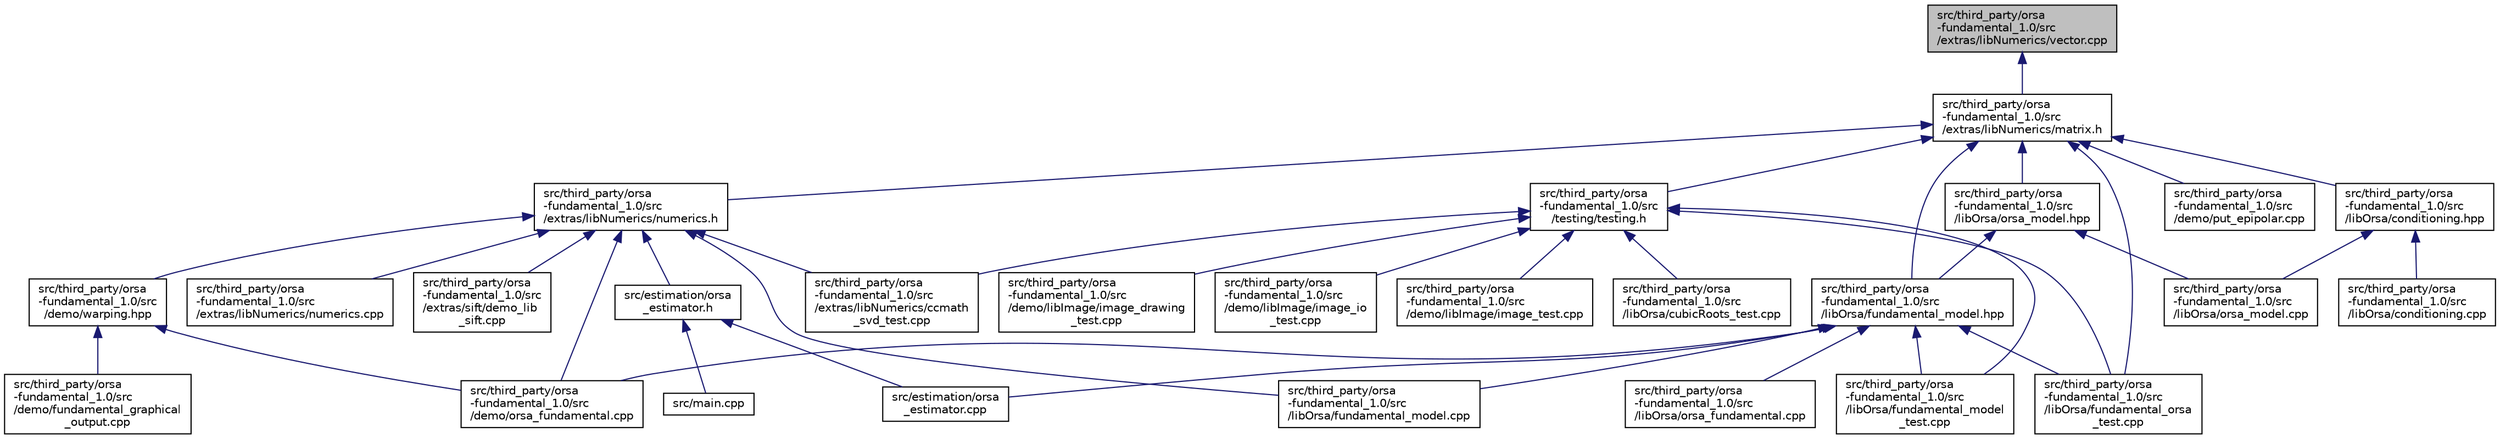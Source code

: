 digraph "src/third_party/orsa-fundamental_1.0/src/extras/libNumerics/vector.cpp"
{
  edge [fontname="Helvetica",fontsize="10",labelfontname="Helvetica",labelfontsize="10"];
  node [fontname="Helvetica",fontsize="10",shape=record];
  Node1 [label="src/third_party/orsa\l-fundamental_1.0/src\l/extras/libNumerics/vector.cpp",height=0.2,width=0.4,color="black", fillcolor="grey75", style="filled", fontcolor="black"];
  Node1 -> Node2 [dir="back",color="midnightblue",fontsize="10",style="solid"];
  Node2 [label="src/third_party/orsa\l-fundamental_1.0/src\l/extras/libNumerics/matrix.h",height=0.2,width=0.4,color="black", fillcolor="white", style="filled",URL="$extras_2libNumerics_2matrix_8h.html"];
  Node2 -> Node3 [dir="back",color="midnightblue",fontsize="10",style="solid"];
  Node3 [label="src/third_party/orsa\l-fundamental_1.0/src\l/extras/libNumerics/numerics.h",height=0.2,width=0.4,color="black", fillcolor="white", style="filled",URL="$extras_2libNumerics_2numerics_8h.html"];
  Node3 -> Node4 [dir="back",color="midnightblue",fontsize="10",style="solid"];
  Node4 [label="src/estimation/orsa\l_estimator.h",height=0.2,width=0.4,color="black", fillcolor="white", style="filled",URL="$orsa__estimator_8h.html"];
  Node4 -> Node5 [dir="back",color="midnightblue",fontsize="10",style="solid"];
  Node5 [label="src/estimation/orsa\l_estimator.cpp",height=0.2,width=0.4,color="black", fillcolor="white", style="filled",URL="$orsa__estimator_8cpp.html"];
  Node4 -> Node6 [dir="back",color="midnightblue",fontsize="10",style="solid"];
  Node6 [label="src/main.cpp",height=0.2,width=0.4,color="black", fillcolor="white", style="filled",URL="$main_8cpp.html",tooltip="This file contains the demo&#39;s main() function. "];
  Node3 -> Node7 [dir="back",color="midnightblue",fontsize="10",style="solid"];
  Node7 [label="src/third_party/orsa\l-fundamental_1.0/src\l/demo/warping.hpp",height=0.2,width=0.4,color="black", fillcolor="white", style="filled",URL="$warping_8hpp.html",tooltip="Warp images. "];
  Node7 -> Node8 [dir="back",color="midnightblue",fontsize="10",style="solid"];
  Node8 [label="src/third_party/orsa\l-fundamental_1.0/src\l/demo/fundamental_graphical\l_output.cpp",height=0.2,width=0.4,color="black", fillcolor="white", style="filled",URL="$fundamental__graphical__output_8cpp.html",tooltip="Graphical output to show fundamental matrix estimation. "];
  Node7 -> Node9 [dir="back",color="midnightblue",fontsize="10",style="solid"];
  Node9 [label="src/third_party/orsa\l-fundamental_1.0/src\l/demo/orsa_fundamental.cpp",height=0.2,width=0.4,color="black", fillcolor="white", style="filled",URL="$demo_2orsa__fundamental_8cpp.html"];
  Node3 -> Node9 [dir="back",color="midnightblue",fontsize="10",style="solid"];
  Node3 -> Node10 [dir="back",color="midnightblue",fontsize="10",style="solid"];
  Node10 [label="src/third_party/orsa\l-fundamental_1.0/src\l/extras/libNumerics/ccmath\l_svd_test.cpp",height=0.2,width=0.4,color="black", fillcolor="white", style="filled",URL="$extras_2libNumerics_2ccmath__svd__test_8cpp.html"];
  Node3 -> Node11 [dir="back",color="midnightblue",fontsize="10",style="solid"];
  Node11 [label="src/third_party/orsa\l-fundamental_1.0/src\l/extras/libNumerics/numerics.cpp",height=0.2,width=0.4,color="black", fillcolor="white", style="filled",URL="$extras_2libNumerics_2numerics_8cpp.html"];
  Node3 -> Node12 [dir="back",color="midnightblue",fontsize="10",style="solid"];
  Node12 [label="src/third_party/orsa\l-fundamental_1.0/src\l/extras/sift/demo_lib\l_sift.cpp",height=0.2,width=0.4,color="black", fillcolor="white", style="filled",URL="$demo__lib__sift_8cpp.html"];
  Node3 -> Node13 [dir="back",color="midnightblue",fontsize="10",style="solid"];
  Node13 [label="src/third_party/orsa\l-fundamental_1.0/src\l/libOrsa/fundamental_model.cpp",height=0.2,width=0.4,color="black", fillcolor="white", style="filled",URL="$fundamental__model_8cpp.html",tooltip="Fundamental matrix model. "];
  Node2 -> Node14 [dir="back",color="midnightblue",fontsize="10",style="solid"];
  Node14 [label="src/third_party/orsa\l-fundamental_1.0/src\l/libOrsa/orsa_model.hpp",height=0.2,width=0.4,color="black", fillcolor="white", style="filled",URL="$orsa__model_8hpp.html",tooltip="Model estimation by ORSA (aka AC-RANSAC) algorithm. "];
  Node14 -> Node15 [dir="back",color="midnightblue",fontsize="10",style="solid"];
  Node15 [label="src/third_party/orsa\l-fundamental_1.0/src\l/libOrsa/fundamental_model.hpp",height=0.2,width=0.4,color="black", fillcolor="white", style="filled",URL="$fundamental__model_8hpp.html"];
  Node15 -> Node5 [dir="back",color="midnightblue",fontsize="10",style="solid"];
  Node15 -> Node9 [dir="back",color="midnightblue",fontsize="10",style="solid"];
  Node15 -> Node13 [dir="back",color="midnightblue",fontsize="10",style="solid"];
  Node15 -> Node16 [dir="back",color="midnightblue",fontsize="10",style="solid"];
  Node16 [label="src/third_party/orsa\l-fundamental_1.0/src\l/libOrsa/fundamental_model\l_test.cpp",height=0.2,width=0.4,color="black", fillcolor="white", style="filled",URL="$fundamental__model__test_8cpp.html"];
  Node15 -> Node17 [dir="back",color="midnightblue",fontsize="10",style="solid"];
  Node17 [label="src/third_party/orsa\l-fundamental_1.0/src\l/libOrsa/fundamental_orsa\l_test.cpp",height=0.2,width=0.4,color="black", fillcolor="white", style="filled",URL="$fundamental__orsa__test_8cpp.html"];
  Node15 -> Node18 [dir="back",color="midnightblue",fontsize="10",style="solid"];
  Node18 [label="src/third_party/orsa\l-fundamental_1.0/src\l/libOrsa/orsa_fundamental.cpp",height=0.2,width=0.4,color="black", fillcolor="white", style="filled",URL="$libOrsa_2orsa__fundamental_8cpp.html"];
  Node14 -> Node19 [dir="back",color="midnightblue",fontsize="10",style="solid"];
  Node19 [label="src/third_party/orsa\l-fundamental_1.0/src\l/libOrsa/orsa_model.cpp",height=0.2,width=0.4,color="black", fillcolor="white", style="filled",URL="$orsa__model_8cpp.html",tooltip="Model estimation by ORSA (aka AC-RANSAC) algorithm. "];
  Node2 -> Node15 [dir="back",color="midnightblue",fontsize="10",style="solid"];
  Node2 -> Node20 [dir="back",color="midnightblue",fontsize="10",style="solid"];
  Node20 [label="src/third_party/orsa\l-fundamental_1.0/src\l/testing/testing.h",height=0.2,width=0.4,color="black", fillcolor="white", style="filled",URL="$testing_8h.html"];
  Node20 -> Node21 [dir="back",color="midnightblue",fontsize="10",style="solid"];
  Node21 [label="src/third_party/orsa\l-fundamental_1.0/src\l/demo/libImage/image_drawing\l_test.cpp",height=0.2,width=0.4,color="black", fillcolor="white", style="filled",URL="$image__drawing__test_8cpp.html"];
  Node20 -> Node22 [dir="back",color="midnightblue",fontsize="10",style="solid"];
  Node22 [label="src/third_party/orsa\l-fundamental_1.0/src\l/demo/libImage/image_io\l_test.cpp",height=0.2,width=0.4,color="black", fillcolor="white", style="filled",URL="$image__io__test_8cpp.html"];
  Node20 -> Node23 [dir="back",color="midnightblue",fontsize="10",style="solid"];
  Node23 [label="src/third_party/orsa\l-fundamental_1.0/src\l/demo/libImage/image_test.cpp",height=0.2,width=0.4,color="black", fillcolor="white", style="filled",URL="$image__test_8cpp.html"];
  Node20 -> Node10 [dir="back",color="midnightblue",fontsize="10",style="solid"];
  Node20 -> Node24 [dir="back",color="midnightblue",fontsize="10",style="solid"];
  Node24 [label="src/third_party/orsa\l-fundamental_1.0/src\l/libOrsa/cubicRoots_test.cpp",height=0.2,width=0.4,color="black", fillcolor="white", style="filled",URL="$cubicRoots__test_8cpp.html"];
  Node20 -> Node16 [dir="back",color="midnightblue",fontsize="10",style="solid"];
  Node20 -> Node17 [dir="back",color="midnightblue",fontsize="10",style="solid"];
  Node2 -> Node25 [dir="back",color="midnightblue",fontsize="10",style="solid"];
  Node25 [label="src/third_party/orsa\l-fundamental_1.0/src\l/demo/put_epipolar.cpp",height=0.2,width=0.4,color="black", fillcolor="white", style="filled",URL="$put__epipolar_8cpp.html",tooltip="Write a point or epipolar line in transparent image. "];
  Node2 -> Node26 [dir="back",color="midnightblue",fontsize="10",style="solid"];
  Node26 [label="src/third_party/orsa\l-fundamental_1.0/src\l/libOrsa/conditioning.hpp",height=0.2,width=0.4,color="black", fillcolor="white", style="filled",URL="$conditioning_8hpp.html"];
  Node26 -> Node27 [dir="back",color="midnightblue",fontsize="10",style="solid"];
  Node27 [label="src/third_party/orsa\l-fundamental_1.0/src\l/libOrsa/conditioning.cpp",height=0.2,width=0.4,color="black", fillcolor="white", style="filled",URL="$conditioning_8cpp.html"];
  Node26 -> Node19 [dir="back",color="midnightblue",fontsize="10",style="solid"];
  Node2 -> Node17 [dir="back",color="midnightblue",fontsize="10",style="solid"];
}
